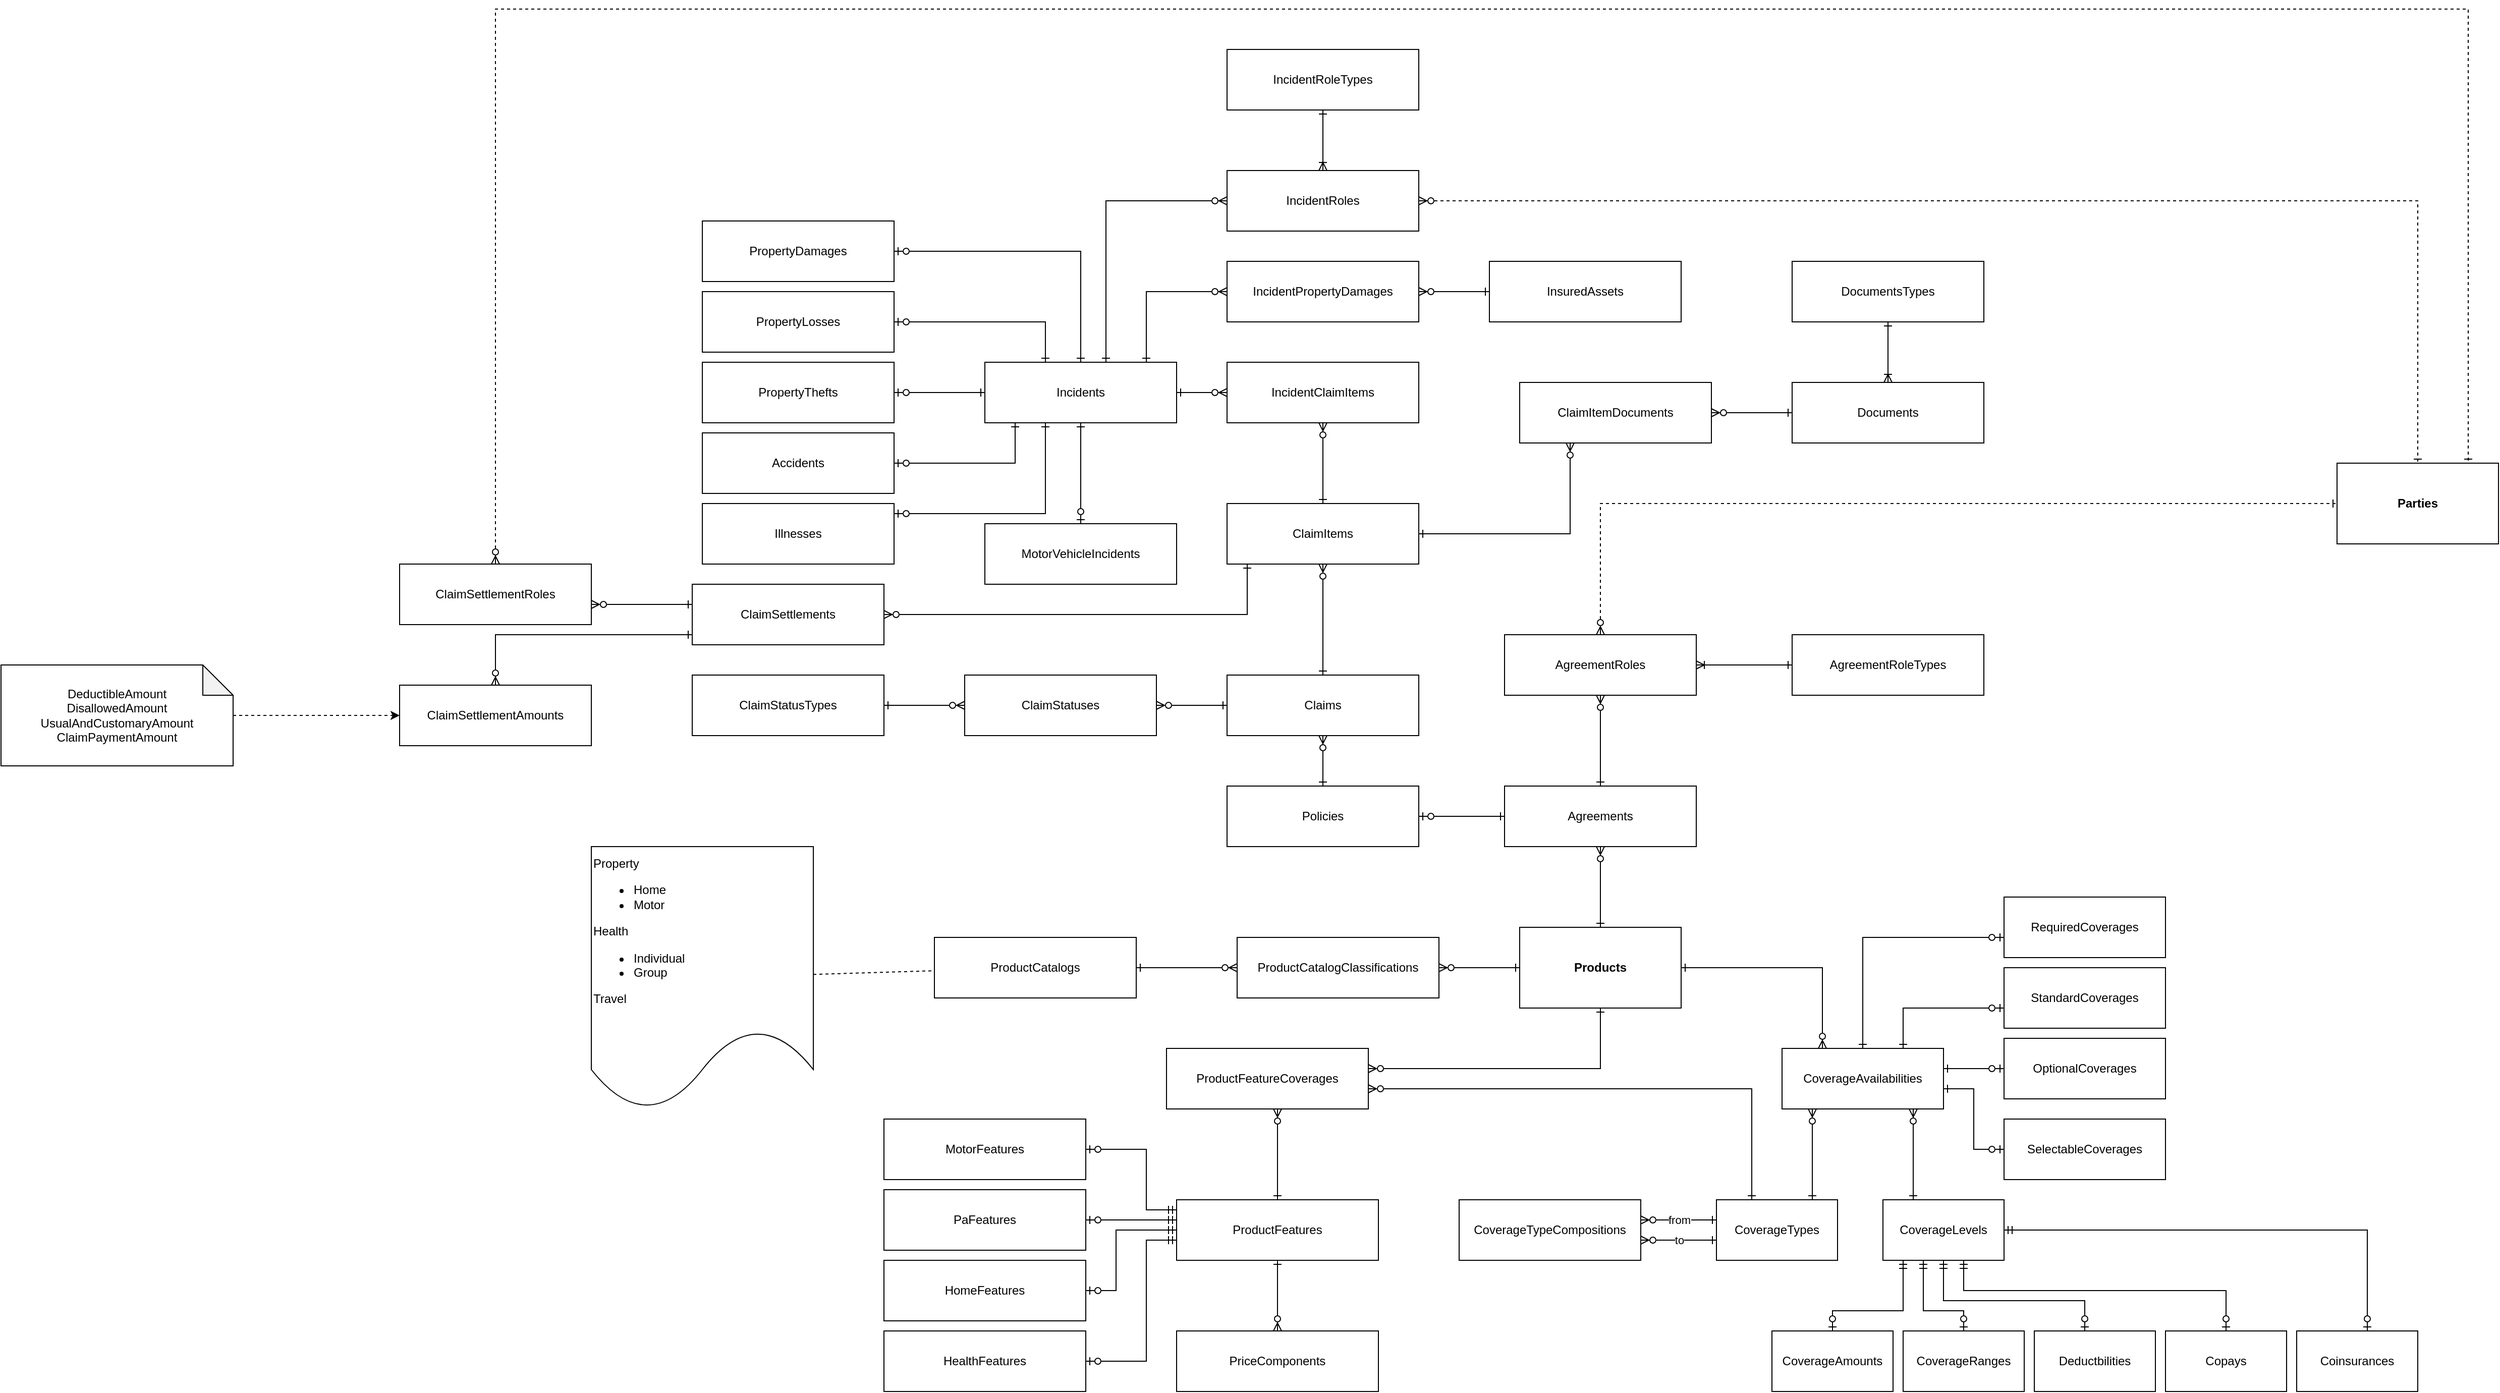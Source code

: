 <mxfile version="27.2.0">
  <diagram name="Page-1" id="UG3h2oHKd8cI5t2Z76ql">
    <mxGraphModel dx="2625" dy="1591" grid="1" gridSize="10" guides="1" tooltips="1" connect="1" arrows="1" fold="1" page="1" pageScale="1" pageWidth="850" pageHeight="1100" math="0" shadow="0">
      <root>
        <mxCell id="0" />
        <mxCell id="1" parent="0" />
        <mxCell id="Gwfefa4xqPAHv9ycmTIK-1" value="Products" style="rounded=0;whiteSpace=wrap;html=1;fontStyle=1" vertex="1" parent="1">
          <mxGeometry x="230" y="90" width="160" height="80" as="geometry" />
        </mxCell>
        <mxCell id="Gwfefa4xqPAHv9ycmTIK-2" value="CoverageTypes" style="rounded=0;whiteSpace=wrap;html=1;" vertex="1" parent="1">
          <mxGeometry x="425" y="360" width="120" height="60" as="geometry" />
        </mxCell>
        <mxCell id="Gwfefa4xqPAHv9ycmTIK-4" style="edgeStyle=orthogonalEdgeStyle;rounded=0;orthogonalLoop=1;jettySize=auto;html=1;endArrow=ERone;endFill=0;startArrow=ERzeroToMany;startFill=0;" edge="1" parent="1" source="Gwfefa4xqPAHv9ycmTIK-3" target="Gwfefa4xqPAHv9ycmTIK-2">
          <mxGeometry relative="1" as="geometry">
            <Array as="points">
              <mxPoint x="520" y="320" />
              <mxPoint x="520" y="320" />
            </Array>
          </mxGeometry>
        </mxCell>
        <mxCell id="Gwfefa4xqPAHv9ycmTIK-18" style="edgeStyle=orthogonalEdgeStyle;rounded=0;orthogonalLoop=1;jettySize=auto;html=1;endArrow=ERone;endFill=0;startArrow=ERzeroToMany;startFill=0;" edge="1" parent="1" source="Gwfefa4xqPAHv9ycmTIK-3" target="Gwfefa4xqPAHv9ycmTIK-1">
          <mxGeometry relative="1" as="geometry">
            <Array as="points">
              <mxPoint x="530" y="130" />
            </Array>
          </mxGeometry>
        </mxCell>
        <mxCell id="Gwfefa4xqPAHv9ycmTIK-20" style="edgeStyle=orthogonalEdgeStyle;rounded=0;orthogonalLoop=1;jettySize=auto;html=1;startArrow=ERone;startFill=0;endArrow=ERzeroToOne;endFill=0;" edge="1" parent="1" source="Gwfefa4xqPAHv9ycmTIK-3" target="Gwfefa4xqPAHv9ycmTIK-19">
          <mxGeometry relative="1" as="geometry">
            <Array as="points">
              <mxPoint x="570" y="100" />
            </Array>
          </mxGeometry>
        </mxCell>
        <mxCell id="Gwfefa4xqPAHv9ycmTIK-3" value="CoverageAvailabilities" style="rounded=0;whiteSpace=wrap;html=1;" vertex="1" parent="1">
          <mxGeometry x="490" y="210" width="160" height="60" as="geometry" />
        </mxCell>
        <mxCell id="Gwfefa4xqPAHv9ycmTIK-13" style="edgeStyle=orthogonalEdgeStyle;rounded=0;orthogonalLoop=1;jettySize=auto;html=1;startArrow=ERmandOne;startFill=0;endArrow=ERzeroToOne;endFill=0;" edge="1" parent="1" source="Gwfefa4xqPAHv9ycmTIK-5" target="Gwfefa4xqPAHv9ycmTIK-8">
          <mxGeometry relative="1" as="geometry">
            <Array as="points">
              <mxPoint x="610" y="470" />
              <mxPoint x="540" y="470" />
            </Array>
          </mxGeometry>
        </mxCell>
        <mxCell id="Gwfefa4xqPAHv9ycmTIK-5" value="CoverageLevels" style="rounded=0;whiteSpace=wrap;html=1;" vertex="1" parent="1">
          <mxGeometry x="590" y="360" width="120" height="60" as="geometry" />
        </mxCell>
        <mxCell id="Gwfefa4xqPAHv9ycmTIK-6" style="edgeStyle=orthogonalEdgeStyle;rounded=0;orthogonalLoop=1;jettySize=auto;html=1;endArrow=ERone;endFill=0;startArrow=ERzeroToMany;startFill=0;" edge="1" parent="1" source="Gwfefa4xqPAHv9ycmTIK-3" target="Gwfefa4xqPAHv9ycmTIK-5">
          <mxGeometry relative="1" as="geometry">
            <mxPoint x="640" y="300" as="sourcePoint" />
            <mxPoint x="640" y="400" as="targetPoint" />
            <Array as="points">
              <mxPoint x="620" y="320" />
              <mxPoint x="620" y="320" />
            </Array>
          </mxGeometry>
        </mxCell>
        <mxCell id="Gwfefa4xqPAHv9ycmTIK-8" value="CoverageAmounts" style="rounded=0;whiteSpace=wrap;html=1;" vertex="1" parent="1">
          <mxGeometry x="480" y="490" width="120" height="60" as="geometry" />
        </mxCell>
        <mxCell id="Gwfefa4xqPAHv9ycmTIK-9" value="CoverageRanges" style="rounded=0;whiteSpace=wrap;html=1;" vertex="1" parent="1">
          <mxGeometry x="610" y="490" width="120" height="60" as="geometry" />
        </mxCell>
        <mxCell id="Gwfefa4xqPAHv9ycmTIK-10" value="Deductbilities" style="rounded=0;whiteSpace=wrap;html=1;" vertex="1" parent="1">
          <mxGeometry x="740" y="490" width="120" height="60" as="geometry" />
        </mxCell>
        <mxCell id="Gwfefa4xqPAHv9ycmTIK-11" value="Copays" style="rounded=0;whiteSpace=wrap;html=1;" vertex="1" parent="1">
          <mxGeometry x="870" y="490" width="120" height="60" as="geometry" />
        </mxCell>
        <mxCell id="Gwfefa4xqPAHv9ycmTIK-12" value="Coinsurances" style="rounded=0;whiteSpace=wrap;html=1;" vertex="1" parent="1">
          <mxGeometry x="1000" y="490" width="120" height="60" as="geometry" />
        </mxCell>
        <mxCell id="Gwfefa4xqPAHv9ycmTIK-14" style="edgeStyle=orthogonalEdgeStyle;rounded=0;orthogonalLoop=1;jettySize=auto;html=1;startArrow=ERmandOne;startFill=0;endArrow=ERzeroToOne;endFill=0;" edge="1" parent="1" source="Gwfefa4xqPAHv9ycmTIK-5" target="Gwfefa4xqPAHv9ycmTIK-9">
          <mxGeometry relative="1" as="geometry">
            <mxPoint x="900" y="440" as="sourcePoint" />
            <mxPoint x="790" y="500" as="targetPoint" />
            <Array as="points">
              <mxPoint x="630" y="470" />
              <mxPoint x="670" y="470" />
            </Array>
          </mxGeometry>
        </mxCell>
        <mxCell id="Gwfefa4xqPAHv9ycmTIK-15" style="edgeStyle=orthogonalEdgeStyle;rounded=0;orthogonalLoop=1;jettySize=auto;html=1;startArrow=ERmandOne;startFill=0;endArrow=ERzeroToOne;endFill=0;" edge="1" parent="1" source="Gwfefa4xqPAHv9ycmTIK-5" target="Gwfefa4xqPAHv9ycmTIK-10">
          <mxGeometry relative="1" as="geometry">
            <mxPoint x="760" y="440" as="sourcePoint" />
            <mxPoint x="790" y="500" as="targetPoint" />
            <Array as="points">
              <mxPoint x="650" y="460" />
              <mxPoint x="790" y="460" />
            </Array>
          </mxGeometry>
        </mxCell>
        <mxCell id="Gwfefa4xqPAHv9ycmTIK-16" style="edgeStyle=orthogonalEdgeStyle;rounded=0;orthogonalLoop=1;jettySize=auto;html=1;startArrow=ERmandOne;startFill=0;endArrow=ERzeroToOne;endFill=0;" edge="1" parent="1" source="Gwfefa4xqPAHv9ycmTIK-5" target="Gwfefa4xqPAHv9ycmTIK-11">
          <mxGeometry relative="1" as="geometry">
            <mxPoint x="800" y="420" as="sourcePoint" />
            <mxPoint x="940" y="480" as="targetPoint" />
            <Array as="points">
              <mxPoint x="670" y="450" />
              <mxPoint x="930" y="450" />
            </Array>
          </mxGeometry>
        </mxCell>
        <mxCell id="Gwfefa4xqPAHv9ycmTIK-17" style="edgeStyle=orthogonalEdgeStyle;rounded=0;orthogonalLoop=1;jettySize=auto;html=1;startArrow=ERmandOne;startFill=0;endArrow=ERzeroToOne;endFill=0;" edge="1" parent="1" source="Gwfefa4xqPAHv9ycmTIK-5" target="Gwfefa4xqPAHv9ycmTIK-12">
          <mxGeometry relative="1" as="geometry">
            <mxPoint x="880" y="410" as="sourcePoint" />
            <mxPoint x="1020" y="470" as="targetPoint" />
            <Array as="points">
              <mxPoint x="1070" y="390" />
            </Array>
          </mxGeometry>
        </mxCell>
        <mxCell id="Gwfefa4xqPAHv9ycmTIK-19" value="RequiredCoverages" style="rounded=0;whiteSpace=wrap;html=1;" vertex="1" parent="1">
          <mxGeometry x="710" y="60" width="160" height="60" as="geometry" />
        </mxCell>
        <mxCell id="Gwfefa4xqPAHv9ycmTIK-21" value="StandardCoverages" style="rounded=0;whiteSpace=wrap;html=1;" vertex="1" parent="1">
          <mxGeometry x="710" y="130" width="160" height="60" as="geometry" />
        </mxCell>
        <mxCell id="Gwfefa4xqPAHv9ycmTIK-22" value="OptionalCoverages" style="rounded=0;whiteSpace=wrap;html=1;" vertex="1" parent="1">
          <mxGeometry x="710" y="200" width="160" height="60" as="geometry" />
        </mxCell>
        <mxCell id="Gwfefa4xqPAHv9ycmTIK-23" value="SelectableCoverages" style="rounded=0;whiteSpace=wrap;html=1;" vertex="1" parent="1">
          <mxGeometry x="710" y="280" width="160" height="60" as="geometry" />
        </mxCell>
        <mxCell id="Gwfefa4xqPAHv9ycmTIK-24" style="edgeStyle=orthogonalEdgeStyle;rounded=0;orthogonalLoop=1;jettySize=auto;html=1;startArrow=ERone;startFill=0;endArrow=ERzeroToOne;endFill=0;" edge="1" parent="1" source="Gwfefa4xqPAHv9ycmTIK-3" target="Gwfefa4xqPAHv9ycmTIK-21">
          <mxGeometry relative="1" as="geometry">
            <mxPoint x="920" y="280" as="sourcePoint" />
            <mxPoint x="1060" y="170" as="targetPoint" />
            <Array as="points">
              <mxPoint x="610" y="170" />
            </Array>
          </mxGeometry>
        </mxCell>
        <mxCell id="Gwfefa4xqPAHv9ycmTIK-25" style="edgeStyle=orthogonalEdgeStyle;rounded=0;orthogonalLoop=1;jettySize=auto;html=1;startArrow=ERone;startFill=0;endArrow=ERzeroToOne;endFill=0;" edge="1" parent="1" source="Gwfefa4xqPAHv9ycmTIK-3" target="Gwfefa4xqPAHv9ycmTIK-22">
          <mxGeometry relative="1" as="geometry">
            <mxPoint x="930" y="300" as="sourcePoint" />
            <mxPoint x="1030" y="260" as="targetPoint" />
            <Array as="points">
              <mxPoint x="670" y="230" />
              <mxPoint x="670" y="230" />
            </Array>
          </mxGeometry>
        </mxCell>
        <mxCell id="Gwfefa4xqPAHv9ycmTIK-26" style="edgeStyle=orthogonalEdgeStyle;rounded=0;orthogonalLoop=1;jettySize=auto;html=1;startArrow=ERone;startFill=0;endArrow=ERzeroToOne;endFill=0;" edge="1" parent="1" source="Gwfefa4xqPAHv9ycmTIK-3" target="Gwfefa4xqPAHv9ycmTIK-23">
          <mxGeometry relative="1" as="geometry">
            <mxPoint x="670" y="290" as="sourcePoint" />
            <mxPoint x="730" y="290" as="targetPoint" />
            <Array as="points">
              <mxPoint x="680" y="250" />
              <mxPoint x="680" y="310" />
            </Array>
          </mxGeometry>
        </mxCell>
        <mxCell id="Gwfefa4xqPAHv9ycmTIK-28" value="from" style="edgeStyle=orthogonalEdgeStyle;rounded=0;orthogonalLoop=1;jettySize=auto;html=1;endArrow=ERone;endFill=0;startArrow=ERzeroToMany;startFill=0;" edge="1" parent="1" source="Gwfefa4xqPAHv9ycmTIK-27" target="Gwfefa4xqPAHv9ycmTIK-2">
          <mxGeometry relative="1" as="geometry">
            <Array as="points">
              <mxPoint x="390" y="380" />
              <mxPoint x="390" y="380" />
            </Array>
          </mxGeometry>
        </mxCell>
        <mxCell id="Gwfefa4xqPAHv9ycmTIK-27" value="CoverageTypeCompositions" style="rounded=0;whiteSpace=wrap;html=1;" vertex="1" parent="1">
          <mxGeometry x="170" y="360" width="180" height="60" as="geometry" />
        </mxCell>
        <mxCell id="Gwfefa4xqPAHv9ycmTIK-29" value="to" style="edgeStyle=orthogonalEdgeStyle;rounded=0;orthogonalLoop=1;jettySize=auto;html=1;endArrow=ERone;endFill=0;startArrow=ERzeroToMany;startFill=0;" edge="1" parent="1" source="Gwfefa4xqPAHv9ycmTIK-27" target="Gwfefa4xqPAHv9ycmTIK-2">
          <mxGeometry relative="1" as="geometry">
            <mxPoint x="370" y="420" as="sourcePoint" />
            <mxPoint x="480" y="420" as="targetPoint" />
            <Array as="points">
              <mxPoint x="370" y="400" />
              <mxPoint x="370" y="400" />
            </Array>
          </mxGeometry>
        </mxCell>
        <mxCell id="Gwfefa4xqPAHv9ycmTIK-31" style="edgeStyle=orthogonalEdgeStyle;rounded=0;orthogonalLoop=1;jettySize=auto;html=1;endArrow=ERone;endFill=0;startArrow=ERzeroToMany;startFill=0;" edge="1" parent="1" source="Gwfefa4xqPAHv9ycmTIK-30" target="Gwfefa4xqPAHv9ycmTIK-1">
          <mxGeometry relative="1" as="geometry">
            <Array as="points">
              <mxPoint x="10" y="130" />
            </Array>
          </mxGeometry>
        </mxCell>
        <mxCell id="Gwfefa4xqPAHv9ycmTIK-33" style="edgeStyle=orthogonalEdgeStyle;rounded=0;orthogonalLoop=1;jettySize=auto;html=1;endArrow=ERone;endFill=0;startArrow=ERzeroToMany;startFill=0;" edge="1" parent="1" source="Gwfefa4xqPAHv9ycmTIK-30" target="Gwfefa4xqPAHv9ycmTIK-32">
          <mxGeometry relative="1" as="geometry" />
        </mxCell>
        <mxCell id="Gwfefa4xqPAHv9ycmTIK-30" value="ProductCatalogClassifications" style="rounded=0;whiteSpace=wrap;html=1;" vertex="1" parent="1">
          <mxGeometry x="-50" y="100" width="200" height="60" as="geometry" />
        </mxCell>
        <mxCell id="Gwfefa4xqPAHv9ycmTIK-32" value="ProductCatalogs" style="rounded=0;whiteSpace=wrap;html=1;" vertex="1" parent="1">
          <mxGeometry x="-350" y="100" width="200" height="60" as="geometry" />
        </mxCell>
        <mxCell id="Gwfefa4xqPAHv9ycmTIK-35" style="rounded=0;orthogonalLoop=1;jettySize=auto;html=1;dashed=1;endArrow=none;endFill=0;" edge="1" parent="1" source="Gwfefa4xqPAHv9ycmTIK-34" target="Gwfefa4xqPAHv9ycmTIK-32">
          <mxGeometry relative="1" as="geometry" />
        </mxCell>
        <mxCell id="Gwfefa4xqPAHv9ycmTIK-34" value="Property&lt;div style=&quot;&quot;&gt;&lt;ul&gt;&lt;li&gt;Home&lt;/li&gt;&lt;li&gt;Motor&lt;/li&gt;&lt;/ul&gt;&lt;/div&gt;&lt;div&gt;Health&lt;/div&gt;&lt;div&gt;&lt;ul&gt;&lt;li&gt;Individual&lt;/li&gt;&lt;li&gt;Group&lt;/li&gt;&lt;/ul&gt;&lt;div&gt;Travel&lt;/div&gt;&lt;/div&gt;&lt;div&gt;&lt;br&gt;&lt;/div&gt;" style="shape=document;whiteSpace=wrap;html=1;boundedLbl=1;align=left;verticalAlign=middle;" vertex="1" parent="1">
          <mxGeometry x="-690" y="10" width="220" height="260" as="geometry" />
        </mxCell>
        <mxCell id="Gwfefa4xqPAHv9ycmTIK-39" style="edgeStyle=orthogonalEdgeStyle;rounded=0;orthogonalLoop=1;jettySize=auto;html=1;endArrow=ERone;endFill=0;startArrow=ERzeroToMany;startFill=0;" edge="1" parent="1" source="Gwfefa4xqPAHv9ycmTIK-38" target="Gwfefa4xqPAHv9ycmTIK-1">
          <mxGeometry relative="1" as="geometry">
            <Array as="points">
              <mxPoint x="310" y="230" />
            </Array>
          </mxGeometry>
        </mxCell>
        <mxCell id="Gwfefa4xqPAHv9ycmTIK-43" style="edgeStyle=orthogonalEdgeStyle;rounded=0;orthogonalLoop=1;jettySize=auto;html=1;startArrow=ERzeroToMany;startFill=0;endArrow=ERone;endFill=0;" edge="1" parent="1" source="Gwfefa4xqPAHv9ycmTIK-38" target="Gwfefa4xqPAHv9ycmTIK-40">
          <mxGeometry relative="1" as="geometry">
            <Array as="points">
              <mxPoint x="-10" y="300" />
              <mxPoint x="-10" y="300" />
            </Array>
          </mxGeometry>
        </mxCell>
        <mxCell id="Gwfefa4xqPAHv9ycmTIK-38" value="ProductFeatureCoverages" style="rounded=0;whiteSpace=wrap;html=1;" vertex="1" parent="1">
          <mxGeometry x="-120" y="210" width="200" height="60" as="geometry" />
        </mxCell>
        <mxCell id="Gwfefa4xqPAHv9ycmTIK-42" style="edgeStyle=orthogonalEdgeStyle;rounded=0;orthogonalLoop=1;jettySize=auto;html=1;startArrow=ERone;startFill=0;endArrow=ERzeroToMany;endFill=0;" edge="1" parent="1" source="Gwfefa4xqPAHv9ycmTIK-40" target="Gwfefa4xqPAHv9ycmTIK-41">
          <mxGeometry relative="1" as="geometry" />
        </mxCell>
        <mxCell id="Gwfefa4xqPAHv9ycmTIK-40" value="ProductFeatures" style="rounded=0;whiteSpace=wrap;html=1;" vertex="1" parent="1">
          <mxGeometry x="-110" y="360" width="200" height="60" as="geometry" />
        </mxCell>
        <mxCell id="Gwfefa4xqPAHv9ycmTIK-41" value="PriceComponents" style="rounded=0;whiteSpace=wrap;html=1;" vertex="1" parent="1">
          <mxGeometry x="-110" y="490" width="200" height="60" as="geometry" />
        </mxCell>
        <mxCell id="Gwfefa4xqPAHv9ycmTIK-44" style="edgeStyle=orthogonalEdgeStyle;rounded=0;orthogonalLoop=1;jettySize=auto;html=1;endArrow=ERone;endFill=0;startArrow=ERzeroToMany;startFill=0;" edge="1" parent="1" source="Gwfefa4xqPAHv9ycmTIK-38" target="Gwfefa4xqPAHv9ycmTIK-2">
          <mxGeometry relative="1" as="geometry">
            <mxPoint x="260" y="380" as="sourcePoint" />
            <mxPoint x="490" y="320" as="targetPoint" />
            <Array as="points">
              <mxPoint x="460" y="250" />
            </Array>
          </mxGeometry>
        </mxCell>
        <mxCell id="Gwfefa4xqPAHv9ycmTIK-45" value="MotorFeatures" style="rounded=0;whiteSpace=wrap;html=1;" vertex="1" parent="1">
          <mxGeometry x="-400" y="280" width="200" height="60" as="geometry" />
        </mxCell>
        <mxCell id="Gwfefa4xqPAHv9ycmTIK-46" value="PaFeatures" style="rounded=0;whiteSpace=wrap;html=1;" vertex="1" parent="1">
          <mxGeometry x="-400" y="350" width="200" height="60" as="geometry" />
        </mxCell>
        <mxCell id="Gwfefa4xqPAHv9ycmTIK-47" value="HomeFeatures" style="rounded=0;whiteSpace=wrap;html=1;" vertex="1" parent="1">
          <mxGeometry x="-400" y="420" width="200" height="60" as="geometry" />
        </mxCell>
        <mxCell id="Gwfefa4xqPAHv9ycmTIK-48" value="HealthFeatures" style="rounded=0;whiteSpace=wrap;html=1;" vertex="1" parent="1">
          <mxGeometry x="-400" y="490" width="200" height="60" as="geometry" />
        </mxCell>
        <mxCell id="Gwfefa4xqPAHv9ycmTIK-49" style="edgeStyle=orthogonalEdgeStyle;rounded=0;orthogonalLoop=1;jettySize=auto;html=1;startArrow=ERmandOne;startFill=0;endArrow=ERzeroToOne;endFill=0;" edge="1" parent="1" source="Gwfefa4xqPAHv9ycmTIK-40" target="Gwfefa4xqPAHv9ycmTIK-45">
          <mxGeometry relative="1" as="geometry">
            <mxPoint x="-60" y="300" as="sourcePoint" />
            <mxPoint x="-130" y="370" as="targetPoint" />
            <Array as="points">
              <mxPoint x="-140" y="370" />
              <mxPoint x="-140" y="310" />
            </Array>
          </mxGeometry>
        </mxCell>
        <mxCell id="Gwfefa4xqPAHv9ycmTIK-50" style="edgeStyle=orthogonalEdgeStyle;rounded=0;orthogonalLoop=1;jettySize=auto;html=1;startArrow=ERmandOne;startFill=0;endArrow=ERzeroToOne;endFill=0;" edge="1" parent="1" source="Gwfefa4xqPAHv9ycmTIK-40" target="Gwfefa4xqPAHv9ycmTIK-46">
          <mxGeometry relative="1" as="geometry">
            <mxPoint x="-10" y="460" as="sourcePoint" />
            <mxPoint x="-150" y="410" as="targetPoint" />
            <Array as="points">
              <mxPoint x="-140" y="380" />
              <mxPoint x="-140" y="380" />
            </Array>
          </mxGeometry>
        </mxCell>
        <mxCell id="Gwfefa4xqPAHv9ycmTIK-51" style="edgeStyle=orthogonalEdgeStyle;rounded=0;orthogonalLoop=1;jettySize=auto;html=1;startArrow=ERmandOne;startFill=0;endArrow=ERzeroToOne;endFill=0;" edge="1" parent="1" source="Gwfefa4xqPAHv9ycmTIK-40" target="Gwfefa4xqPAHv9ycmTIK-47">
          <mxGeometry relative="1" as="geometry">
            <mxPoint x="-10" y="480" as="sourcePoint" />
            <mxPoint x="-150" y="430" as="targetPoint" />
            <Array as="points">
              <mxPoint x="-170" y="390" />
              <mxPoint x="-170" y="450" />
            </Array>
          </mxGeometry>
        </mxCell>
        <mxCell id="Gwfefa4xqPAHv9ycmTIK-52" style="edgeStyle=orthogonalEdgeStyle;rounded=0;orthogonalLoop=1;jettySize=auto;html=1;startArrow=ERmandOne;startFill=0;endArrow=ERzeroToOne;endFill=0;" edge="1" parent="1" source="Gwfefa4xqPAHv9ycmTIK-40" target="Gwfefa4xqPAHv9ycmTIK-48">
          <mxGeometry relative="1" as="geometry">
            <mxPoint x="10" y="510" as="sourcePoint" />
            <mxPoint x="-130" y="460" as="targetPoint" />
            <Array as="points">
              <mxPoint x="-140" y="400" />
              <mxPoint x="-140" y="520" />
            </Array>
          </mxGeometry>
        </mxCell>
        <mxCell id="Gwfefa4xqPAHv9ycmTIK-54" style="edgeStyle=orthogonalEdgeStyle;rounded=0;orthogonalLoop=1;jettySize=auto;html=1;endArrow=ERone;endFill=0;startArrow=ERzeroToMany;startFill=0;" edge="1" parent="1" source="Gwfefa4xqPAHv9ycmTIK-53" target="Gwfefa4xqPAHv9ycmTIK-1">
          <mxGeometry relative="1" as="geometry" />
        </mxCell>
        <mxCell id="Gwfefa4xqPAHv9ycmTIK-53" value="Agreements" style="rounded=0;whiteSpace=wrap;html=1;" vertex="1" parent="1">
          <mxGeometry x="215" y="-50" width="190" height="60" as="geometry" />
        </mxCell>
        <mxCell id="Gwfefa4xqPAHv9ycmTIK-56" style="edgeStyle=orthogonalEdgeStyle;rounded=0;orthogonalLoop=1;jettySize=auto;html=1;endArrow=ERone;endFill=0;startArrow=ERzeroToMany;startFill=0;" edge="1" parent="1" source="Gwfefa4xqPAHv9ycmTIK-55" target="Gwfefa4xqPAHv9ycmTIK-53">
          <mxGeometry relative="1" as="geometry" />
        </mxCell>
        <mxCell id="Gwfefa4xqPAHv9ycmTIK-55" value="AgreementRoles" style="rounded=0;whiteSpace=wrap;html=1;" vertex="1" parent="1">
          <mxGeometry x="215" y="-200" width="190" height="60" as="geometry" />
        </mxCell>
        <mxCell id="Gwfefa4xqPAHv9ycmTIK-57" value="Parties" style="rounded=0;whiteSpace=wrap;html=1;fontStyle=1" vertex="1" parent="1">
          <mxGeometry x="1040" y="-370" width="160" height="80" as="geometry" />
        </mxCell>
        <mxCell id="Gwfefa4xqPAHv9ycmTIK-59" style="edgeStyle=orthogonalEdgeStyle;rounded=0;orthogonalLoop=1;jettySize=auto;html=1;startArrow=ERzeroToOne;startFill=0;endArrow=ERone;endFill=0;" edge="1" parent="1" source="Gwfefa4xqPAHv9ycmTIK-58" target="Gwfefa4xqPAHv9ycmTIK-53">
          <mxGeometry relative="1" as="geometry" />
        </mxCell>
        <mxCell id="Gwfefa4xqPAHv9ycmTIK-58" value="Policies" style="rounded=0;whiteSpace=wrap;html=1;" vertex="1" parent="1">
          <mxGeometry x="-60" y="-50" width="190" height="60" as="geometry" />
        </mxCell>
        <mxCell id="Gwfefa4xqPAHv9ycmTIK-60" style="edgeStyle=orthogonalEdgeStyle;rounded=0;orthogonalLoop=1;jettySize=auto;html=1;endArrow=ERone;endFill=0;startArrow=ERzeroToMany;startFill=0;dashed=1;" edge="1" parent="1" source="Gwfefa4xqPAHv9ycmTIK-55" target="Gwfefa4xqPAHv9ycmTIK-57">
          <mxGeometry relative="1" as="geometry">
            <mxPoint x="650" y="-150" as="sourcePoint" />
            <mxPoint x="650" y="-50" as="targetPoint" />
            <Array as="points">
              <mxPoint x="310" y="-330" />
            </Array>
          </mxGeometry>
        </mxCell>
        <mxCell id="Gwfefa4xqPAHv9ycmTIK-64" style="edgeStyle=orthogonalEdgeStyle;rounded=0;orthogonalLoop=1;jettySize=auto;html=1;startArrow=ERzeroToMany;startFill=0;endArrow=ERone;endFill=0;" edge="1" parent="1" source="Gwfefa4xqPAHv9ycmTIK-63" target="Gwfefa4xqPAHv9ycmTIK-58">
          <mxGeometry relative="1" as="geometry" />
        </mxCell>
        <mxCell id="Gwfefa4xqPAHv9ycmTIK-63" value="Claims" style="rounded=0;whiteSpace=wrap;html=1;" vertex="1" parent="1">
          <mxGeometry x="-60" y="-160" width="190" height="60" as="geometry" />
        </mxCell>
        <mxCell id="Gwfefa4xqPAHv9ycmTIK-66" style="edgeStyle=orthogonalEdgeStyle;rounded=0;orthogonalLoop=1;jettySize=auto;html=1;startArrow=ERzeroToMany;startFill=0;endArrow=ERone;endFill=0;" edge="1" parent="1" source="Gwfefa4xqPAHv9ycmTIK-65" target="Gwfefa4xqPAHv9ycmTIK-63">
          <mxGeometry relative="1" as="geometry" />
        </mxCell>
        <mxCell id="Gwfefa4xqPAHv9ycmTIK-65" value="ClaimItems" style="rounded=0;whiteSpace=wrap;html=1;" vertex="1" parent="1">
          <mxGeometry x="-60" y="-330" width="190" height="60" as="geometry" />
        </mxCell>
        <mxCell id="Gwfefa4xqPAHv9ycmTIK-68" style="edgeStyle=orthogonalEdgeStyle;rounded=0;orthogonalLoop=1;jettySize=auto;html=1;startArrow=ERzeroToMany;startFill=0;endArrow=ERone;endFill=0;" edge="1" parent="1" source="Gwfefa4xqPAHv9ycmTIK-67" target="Gwfefa4xqPAHv9ycmTIK-63">
          <mxGeometry relative="1" as="geometry" />
        </mxCell>
        <mxCell id="Gwfefa4xqPAHv9ycmTIK-70" style="edgeStyle=orthogonalEdgeStyle;rounded=0;orthogonalLoop=1;jettySize=auto;html=1;endArrow=ERone;endFill=0;startArrow=ERzeroToMany;startFill=0;" edge="1" parent="1" source="Gwfefa4xqPAHv9ycmTIK-67" target="Gwfefa4xqPAHv9ycmTIK-69">
          <mxGeometry relative="1" as="geometry" />
        </mxCell>
        <mxCell id="Gwfefa4xqPAHv9ycmTIK-67" value="ClaimStatuses" style="rounded=0;whiteSpace=wrap;html=1;" vertex="1" parent="1">
          <mxGeometry x="-320" y="-160" width="190" height="60" as="geometry" />
        </mxCell>
        <mxCell id="Gwfefa4xqPAHv9ycmTIK-69" value="ClaimStatusTypes" style="rounded=0;whiteSpace=wrap;html=1;" vertex="1" parent="1">
          <mxGeometry x="-590" y="-160" width="190" height="60" as="geometry" />
        </mxCell>
        <mxCell id="Gwfefa4xqPAHv9ycmTIK-71" value="InsuredAssets" style="rounded=0;whiteSpace=wrap;html=1;" vertex="1" parent="1">
          <mxGeometry x="200" y="-570" width="190" height="60" as="geometry" />
        </mxCell>
        <mxCell id="Gwfefa4xqPAHv9ycmTIK-73" value="Incidents" style="rounded=0;whiteSpace=wrap;html=1;" vertex="1" parent="1">
          <mxGeometry x="-300" y="-470" width="190" height="60" as="geometry" />
        </mxCell>
        <mxCell id="Gwfefa4xqPAHv9ycmTIK-80" style="edgeStyle=orthogonalEdgeStyle;rounded=0;orthogonalLoop=1;jettySize=auto;html=1;startArrow=ERzeroToOne;startFill=0;endArrow=ERone;endFill=0;" edge="1" parent="1" source="Gwfefa4xqPAHv9ycmTIK-74" target="Gwfefa4xqPAHv9ycmTIK-73">
          <mxGeometry relative="1" as="geometry" />
        </mxCell>
        <mxCell id="Gwfefa4xqPAHv9ycmTIK-74" value="PropertyDamages" style="rounded=0;whiteSpace=wrap;html=1;" vertex="1" parent="1">
          <mxGeometry x="-580" y="-610" width="190" height="60" as="geometry" />
        </mxCell>
        <mxCell id="Gwfefa4xqPAHv9ycmTIK-81" style="edgeStyle=orthogonalEdgeStyle;rounded=0;orthogonalLoop=1;jettySize=auto;html=1;startArrow=ERzeroToOne;startFill=0;endArrow=ERone;endFill=0;" edge="1" parent="1" source="Gwfefa4xqPAHv9ycmTIK-75" target="Gwfefa4xqPAHv9ycmTIK-73">
          <mxGeometry relative="1" as="geometry">
            <Array as="points">
              <mxPoint x="-240" y="-510" />
            </Array>
          </mxGeometry>
        </mxCell>
        <mxCell id="Gwfefa4xqPAHv9ycmTIK-75" value="PropertyLosses" style="rounded=0;whiteSpace=wrap;html=1;" vertex="1" parent="1">
          <mxGeometry x="-580" y="-540" width="190" height="60" as="geometry" />
        </mxCell>
        <mxCell id="Gwfefa4xqPAHv9ycmTIK-82" style="edgeStyle=orthogonalEdgeStyle;rounded=0;orthogonalLoop=1;jettySize=auto;html=1;startArrow=ERzeroToOne;startFill=0;endArrow=ERone;endFill=0;" edge="1" parent="1" source="Gwfefa4xqPAHv9ycmTIK-76" target="Gwfefa4xqPAHv9ycmTIK-73">
          <mxGeometry relative="1" as="geometry">
            <Array as="points">
              <mxPoint x="-320" y="-440" />
              <mxPoint x="-320" y="-440" />
            </Array>
          </mxGeometry>
        </mxCell>
        <mxCell id="Gwfefa4xqPAHv9ycmTIK-76" value="PropertyThefts" style="rounded=0;whiteSpace=wrap;html=1;" vertex="1" parent="1">
          <mxGeometry x="-580" y="-470" width="190" height="60" as="geometry" />
        </mxCell>
        <mxCell id="Gwfefa4xqPAHv9ycmTIK-83" style="edgeStyle=orthogonalEdgeStyle;rounded=0;orthogonalLoop=1;jettySize=auto;html=1;startArrow=ERzeroToOne;startFill=0;endArrow=ERone;endFill=0;" edge="1" parent="1" source="Gwfefa4xqPAHv9ycmTIK-77" target="Gwfefa4xqPAHv9ycmTIK-73">
          <mxGeometry relative="1" as="geometry">
            <Array as="points">
              <mxPoint x="-270" y="-370" />
            </Array>
          </mxGeometry>
        </mxCell>
        <mxCell id="Gwfefa4xqPAHv9ycmTIK-77" value="Accidents" style="rounded=0;whiteSpace=wrap;html=1;" vertex="1" parent="1">
          <mxGeometry x="-580" y="-400" width="190" height="60" as="geometry" />
        </mxCell>
        <mxCell id="Gwfefa4xqPAHv9ycmTIK-84" style="edgeStyle=orthogonalEdgeStyle;rounded=0;orthogonalLoop=1;jettySize=auto;html=1;startArrow=ERzeroToOne;startFill=0;endArrow=ERone;endFill=0;" edge="1" parent="1" source="Gwfefa4xqPAHv9ycmTIK-78" target="Gwfefa4xqPAHv9ycmTIK-73">
          <mxGeometry relative="1" as="geometry">
            <Array as="points">
              <mxPoint x="-240" y="-320" />
            </Array>
          </mxGeometry>
        </mxCell>
        <mxCell id="Gwfefa4xqPAHv9ycmTIK-78" value="Illnesses" style="rounded=0;whiteSpace=wrap;html=1;" vertex="1" parent="1">
          <mxGeometry x="-580" y="-330" width="190" height="60" as="geometry" />
        </mxCell>
        <mxCell id="Gwfefa4xqPAHv9ycmTIK-85" style="edgeStyle=orthogonalEdgeStyle;rounded=0;orthogonalLoop=1;jettySize=auto;html=1;endArrow=ERone;endFill=0;startArrow=ERzeroToOne;startFill=0;" edge="1" parent="1" source="Gwfefa4xqPAHv9ycmTIK-79" target="Gwfefa4xqPAHv9ycmTIK-73">
          <mxGeometry relative="1" as="geometry" />
        </mxCell>
        <mxCell id="Gwfefa4xqPAHv9ycmTIK-79" value="MotorVehicleIncidents" style="rounded=0;whiteSpace=wrap;html=1;" vertex="1" parent="1">
          <mxGeometry x="-300" y="-310" width="190" height="60" as="geometry" />
        </mxCell>
        <mxCell id="Gwfefa4xqPAHv9ycmTIK-86" value="IncidentRoles" style="rounded=0;whiteSpace=wrap;html=1;" vertex="1" parent="1">
          <mxGeometry x="-60" y="-660" width="190" height="60" as="geometry" />
        </mxCell>
        <mxCell id="Gwfefa4xqPAHv9ycmTIK-87" style="edgeStyle=orthogonalEdgeStyle;rounded=0;orthogonalLoop=1;jettySize=auto;html=1;endArrow=ERone;endFill=0;startArrow=ERzeroToMany;startFill=0;" edge="1" parent="1" source="Gwfefa4xqPAHv9ycmTIK-86" target="Gwfefa4xqPAHv9ycmTIK-73">
          <mxGeometry relative="1" as="geometry">
            <mxPoint x="240" y="-410" as="sourcePoint" />
            <mxPoint x="240" y="-320" as="targetPoint" />
            <Array as="points">
              <mxPoint x="-180" y="-630" />
            </Array>
          </mxGeometry>
        </mxCell>
        <mxCell id="Gwfefa4xqPAHv9ycmTIK-88" style="edgeStyle=orthogonalEdgeStyle;rounded=0;orthogonalLoop=1;jettySize=auto;html=1;endArrow=ERone;endFill=0;startArrow=ERzeroToMany;startFill=0;dashed=1;" edge="1" parent="1" source="Gwfefa4xqPAHv9ycmTIK-86" target="Gwfefa4xqPAHv9ycmTIK-57">
          <mxGeometry relative="1" as="geometry">
            <mxPoint x="410" y="-430" as="sourcePoint" />
            <mxPoint x="1140" y="-560" as="targetPoint" />
            <Array as="points">
              <mxPoint x="1120" y="-630" />
            </Array>
          </mxGeometry>
        </mxCell>
        <mxCell id="Gwfefa4xqPAHv9ycmTIK-89" value="AgreementRoleTypes" style="rounded=0;whiteSpace=wrap;html=1;" vertex="1" parent="1">
          <mxGeometry x="500" y="-200" width="190" height="60" as="geometry" />
        </mxCell>
        <mxCell id="Gwfefa4xqPAHv9ycmTIK-90" style="edgeStyle=orthogonalEdgeStyle;rounded=0;orthogonalLoop=1;jettySize=auto;html=1;endArrow=ERone;endFill=0;startArrow=ERoneToMany;startFill=0;" edge="1" parent="1" source="Gwfefa4xqPAHv9ycmTIK-55" target="Gwfefa4xqPAHv9ycmTIK-89">
          <mxGeometry relative="1" as="geometry">
            <mxPoint x="550" y="-70" as="sourcePoint" />
            <mxPoint x="550" y="20" as="targetPoint" />
          </mxGeometry>
        </mxCell>
        <mxCell id="Gwfefa4xqPAHv9ycmTIK-91" value="IncidentRoleTypes" style="rounded=0;whiteSpace=wrap;html=1;" vertex="1" parent="1">
          <mxGeometry x="-60" y="-780" width="190" height="60" as="geometry" />
        </mxCell>
        <mxCell id="Gwfefa4xqPAHv9ycmTIK-92" style="edgeStyle=orthogonalEdgeStyle;rounded=0;orthogonalLoop=1;jettySize=auto;html=1;endArrow=ERone;endFill=0;startArrow=ERoneToMany;startFill=0;" edge="1" parent="1" source="Gwfefa4xqPAHv9ycmTIK-86" target="Gwfefa4xqPAHv9ycmTIK-91">
          <mxGeometry relative="1" as="geometry">
            <mxPoint x="360" y="-770" as="sourcePoint" />
            <mxPoint x="455" y="-770" as="targetPoint" />
          </mxGeometry>
        </mxCell>
        <mxCell id="Gwfefa4xqPAHv9ycmTIK-94" style="edgeStyle=orthogonalEdgeStyle;rounded=0;orthogonalLoop=1;jettySize=auto;html=1;endArrow=ERone;endFill=0;startArrow=ERzeroToMany;startFill=0;" edge="1" parent="1" source="Gwfefa4xqPAHv9ycmTIK-93" target="Gwfefa4xqPAHv9ycmTIK-73">
          <mxGeometry relative="1" as="geometry">
            <Array as="points">
              <mxPoint x="-140" y="-540" />
            </Array>
          </mxGeometry>
        </mxCell>
        <mxCell id="Gwfefa4xqPAHv9ycmTIK-95" style="edgeStyle=orthogonalEdgeStyle;rounded=0;orthogonalLoop=1;jettySize=auto;html=1;startArrow=ERzeroToMany;startFill=0;endArrow=ERone;endFill=0;" edge="1" parent="1" source="Gwfefa4xqPAHv9ycmTIK-93" target="Gwfefa4xqPAHv9ycmTIK-71">
          <mxGeometry relative="1" as="geometry" />
        </mxCell>
        <mxCell id="Gwfefa4xqPAHv9ycmTIK-93" value="IncidentPropertyDamages" style="rounded=0;whiteSpace=wrap;html=1;" vertex="1" parent="1">
          <mxGeometry x="-60" y="-570" width="190" height="60" as="geometry" />
        </mxCell>
        <mxCell id="Gwfefa4xqPAHv9ycmTIK-97" style="edgeStyle=orthogonalEdgeStyle;rounded=0;orthogonalLoop=1;jettySize=auto;html=1;startArrow=ERzeroToMany;startFill=0;endArrow=ERone;endFill=0;" edge="1" parent="1" source="Gwfefa4xqPAHv9ycmTIK-96" target="Gwfefa4xqPAHv9ycmTIK-73">
          <mxGeometry relative="1" as="geometry" />
        </mxCell>
        <mxCell id="Gwfefa4xqPAHv9ycmTIK-98" style="edgeStyle=orthogonalEdgeStyle;rounded=0;orthogonalLoop=1;jettySize=auto;html=1;startArrow=ERzeroToMany;startFill=0;endArrow=ERone;endFill=0;" edge="1" parent="1" source="Gwfefa4xqPAHv9ycmTIK-96" target="Gwfefa4xqPAHv9ycmTIK-65">
          <mxGeometry relative="1" as="geometry" />
        </mxCell>
        <mxCell id="Gwfefa4xqPAHv9ycmTIK-96" value="IncidentClaimItems" style="rounded=0;whiteSpace=wrap;html=1;" vertex="1" parent="1">
          <mxGeometry x="-60" y="-470" width="190" height="60" as="geometry" />
        </mxCell>
        <mxCell id="Gwfefa4xqPAHv9ycmTIK-99" value="Documents" style="rounded=0;whiteSpace=wrap;html=1;" vertex="1" parent="1">
          <mxGeometry x="500" y="-450" width="190" height="60" as="geometry" />
        </mxCell>
        <mxCell id="Gwfefa4xqPAHv9ycmTIK-101" style="edgeStyle=orthogonalEdgeStyle;rounded=0;orthogonalLoop=1;jettySize=auto;html=1;startArrow=ERzeroToMany;startFill=0;endArrow=ERone;endFill=0;" edge="1" parent="1" source="Gwfefa4xqPAHv9ycmTIK-100" target="Gwfefa4xqPAHv9ycmTIK-99">
          <mxGeometry relative="1" as="geometry" />
        </mxCell>
        <mxCell id="Gwfefa4xqPAHv9ycmTIK-102" style="edgeStyle=orthogonalEdgeStyle;rounded=0;orthogonalLoop=1;jettySize=auto;html=1;startArrow=ERzeroToMany;startFill=0;endArrow=ERone;endFill=0;" edge="1" parent="1" source="Gwfefa4xqPAHv9ycmTIK-100" target="Gwfefa4xqPAHv9ycmTIK-65">
          <mxGeometry relative="1" as="geometry">
            <Array as="points">
              <mxPoint x="280" y="-300" />
            </Array>
          </mxGeometry>
        </mxCell>
        <mxCell id="Gwfefa4xqPAHv9ycmTIK-100" value="ClaimItemDocuments" style="rounded=0;whiteSpace=wrap;html=1;" vertex="1" parent="1">
          <mxGeometry x="230" y="-450" width="190" height="60" as="geometry" />
        </mxCell>
        <mxCell id="Gwfefa4xqPAHv9ycmTIK-103" value="DocumentsTypes" style="rounded=0;whiteSpace=wrap;html=1;" vertex="1" parent="1">
          <mxGeometry x="500" y="-570" width="190" height="60" as="geometry" />
        </mxCell>
        <mxCell id="Gwfefa4xqPAHv9ycmTIK-104" style="edgeStyle=orthogonalEdgeStyle;rounded=0;orthogonalLoop=1;jettySize=auto;html=1;endArrow=ERone;endFill=0;startArrow=ERoneToMany;startFill=0;" edge="1" parent="1" source="Gwfefa4xqPAHv9ycmTIK-99" target="Gwfefa4xqPAHv9ycmTIK-103">
          <mxGeometry relative="1" as="geometry">
            <mxPoint x="430" y="-650" as="sourcePoint" />
            <mxPoint x="430" y="-710" as="targetPoint" />
          </mxGeometry>
        </mxCell>
        <mxCell id="Gwfefa4xqPAHv9ycmTIK-105" value="ClaimSettlements" style="rounded=0;whiteSpace=wrap;html=1;" vertex="1" parent="1">
          <mxGeometry x="-590" y="-250" width="190" height="60" as="geometry" />
        </mxCell>
        <mxCell id="Gwfefa4xqPAHv9ycmTIK-106" style="edgeStyle=orthogonalEdgeStyle;rounded=0;orthogonalLoop=1;jettySize=auto;html=1;startArrow=ERzeroToMany;startFill=0;endArrow=ERone;endFill=0;" edge="1" parent="1" source="Gwfefa4xqPAHv9ycmTIK-105" target="Gwfefa4xqPAHv9ycmTIK-65">
          <mxGeometry relative="1" as="geometry">
            <mxPoint x="-80" y="-210" as="sourcePoint" />
            <mxPoint x="-80" y="-100" as="targetPoint" />
            <Array as="points">
              <mxPoint x="-40" y="-220" />
            </Array>
          </mxGeometry>
        </mxCell>
        <mxCell id="Gwfefa4xqPAHv9ycmTIK-108" style="edgeStyle=orthogonalEdgeStyle;rounded=0;orthogonalLoop=1;jettySize=auto;html=1;startArrow=ERzeroToMany;startFill=0;endArrow=ERone;endFill=0;" edge="1" parent="1" source="Gwfefa4xqPAHv9ycmTIK-107" target="Gwfefa4xqPAHv9ycmTIK-105">
          <mxGeometry relative="1" as="geometry">
            <Array as="points">
              <mxPoint x="-630" y="-230" />
              <mxPoint x="-630" y="-230" />
            </Array>
          </mxGeometry>
        </mxCell>
        <mxCell id="Gwfefa4xqPAHv9ycmTIK-109" style="edgeStyle=orthogonalEdgeStyle;rounded=0;orthogonalLoop=1;jettySize=auto;html=1;startArrow=ERzeroToMany;startFill=0;endArrow=ERone;endFill=0;dashed=1;" edge="1" parent="1" source="Gwfefa4xqPAHv9ycmTIK-107" target="Gwfefa4xqPAHv9ycmTIK-57">
          <mxGeometry relative="1" as="geometry">
            <Array as="points">
              <mxPoint x="-785" y="-820" />
              <mxPoint x="1170" y="-820" />
            </Array>
          </mxGeometry>
        </mxCell>
        <mxCell id="Gwfefa4xqPAHv9ycmTIK-107" value="ClaimSettlementRoles" style="rounded=0;whiteSpace=wrap;html=1;" vertex="1" parent="1">
          <mxGeometry x="-880" y="-270" width="190" height="60" as="geometry" />
        </mxCell>
        <mxCell id="Gwfefa4xqPAHv9ycmTIK-111" style="edgeStyle=orthogonalEdgeStyle;rounded=0;orthogonalLoop=1;jettySize=auto;html=1;endArrow=ERone;endFill=0;startArrow=ERzeroToMany;startFill=0;" edge="1" parent="1" source="Gwfefa4xqPAHv9ycmTIK-110" target="Gwfefa4xqPAHv9ycmTIK-105">
          <mxGeometry relative="1" as="geometry">
            <Array as="points">
              <mxPoint x="-785" y="-200" />
            </Array>
          </mxGeometry>
        </mxCell>
        <mxCell id="Gwfefa4xqPAHv9ycmTIK-110" value="ClaimSettlementAmounts" style="rounded=0;whiteSpace=wrap;html=1;" vertex="1" parent="1">
          <mxGeometry x="-880" y="-150" width="190" height="60" as="geometry" />
        </mxCell>
        <mxCell id="Gwfefa4xqPAHv9ycmTIK-113" style="edgeStyle=orthogonalEdgeStyle;rounded=0;orthogonalLoop=1;jettySize=auto;html=1;dashed=1;" edge="1" parent="1" source="Gwfefa4xqPAHv9ycmTIK-112" target="Gwfefa4xqPAHv9ycmTIK-110">
          <mxGeometry relative="1" as="geometry" />
        </mxCell>
        <mxCell id="Gwfefa4xqPAHv9ycmTIK-112" value="DeductibleAmount&lt;div&gt;DisallowedAmount&lt;/div&gt;&lt;div&gt;UsualAndCustomaryAmount&lt;/div&gt;&lt;div&gt;ClaimPaymentAmount&lt;/div&gt;" style="shape=note;whiteSpace=wrap;html=1;backgroundOutline=1;darkOpacity=0.05;" vertex="1" parent="1">
          <mxGeometry x="-1275" y="-170" width="230" height="100" as="geometry" />
        </mxCell>
      </root>
    </mxGraphModel>
  </diagram>
</mxfile>

